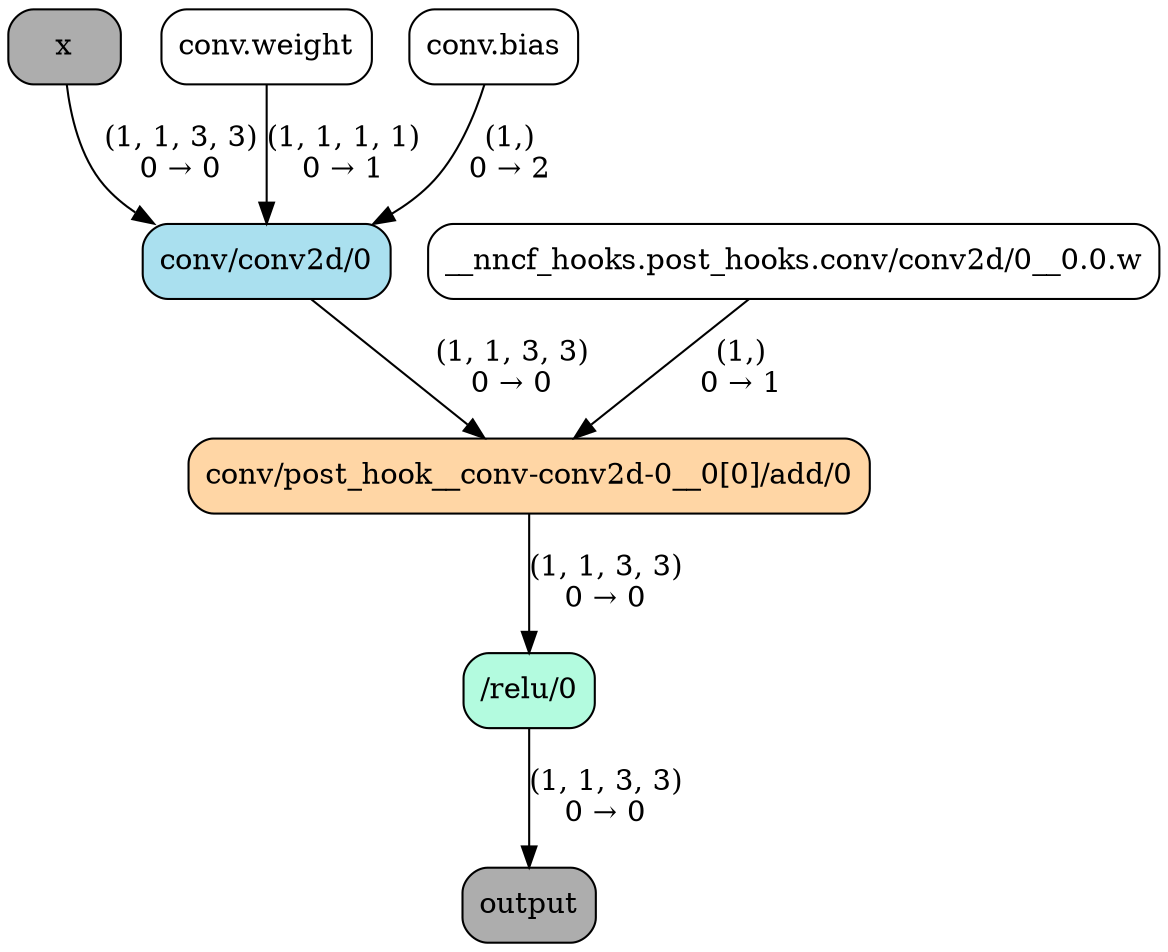 digraph {
rankdir=TB;
0 [label=x, fillcolor="#adadad", fontcolor="#000000", shape=record, style="filled,rounded"];
1 [label="conv.weight", fillcolor="#ffffff", fontcolor="#000000", shape=record, style="filled,rounded"];
2 [label="conv.bias", fillcolor="#ffffff", fontcolor="#000000", shape=record, style="filled,rounded"];
3 [label="conv/conv2d/0", fillcolor="#aae0ef", fontcolor="#000000", shape=record, style="filled,rounded"];
4 [label="__nncf_hooks.post_hooks.conv/conv2d/0__0.0.w", fillcolor="#ffffff", fontcolor="#000000", shape=record, style="filled,rounded"];
5 [label="conv/post_hook__conv-conv2d-0__0[0]/add/0", fillcolor="#ffd6a5", fontcolor="#000000", shape=record, style="filled,rounded"];
6 [label="/relu/0", fillcolor="#b3fbdf", fontcolor="#000000", shape=record, style="filled,rounded"];
7 [label=output, fillcolor="#adadad", fontcolor="#000000", shape=record, style="filled,rounded"];
0 -> 3 [label="(1, 1, 3, 3)\n0 → 0"];
1 -> 3 [label="(1, 1, 1, 1)\n0 → 1"];
2 -> 3 [label="(1,)\n0 → 2"];
3 -> 5 [label="(1, 1, 3, 3)\n0 → 0"];
4 -> 5 [label="(1,)\n0 → 1"];
5 -> 6 [label="(1, 1, 3, 3)\n0 → 0"];
6 -> 7 [label="(1, 1, 3, 3)\n0 → 0"];
}
